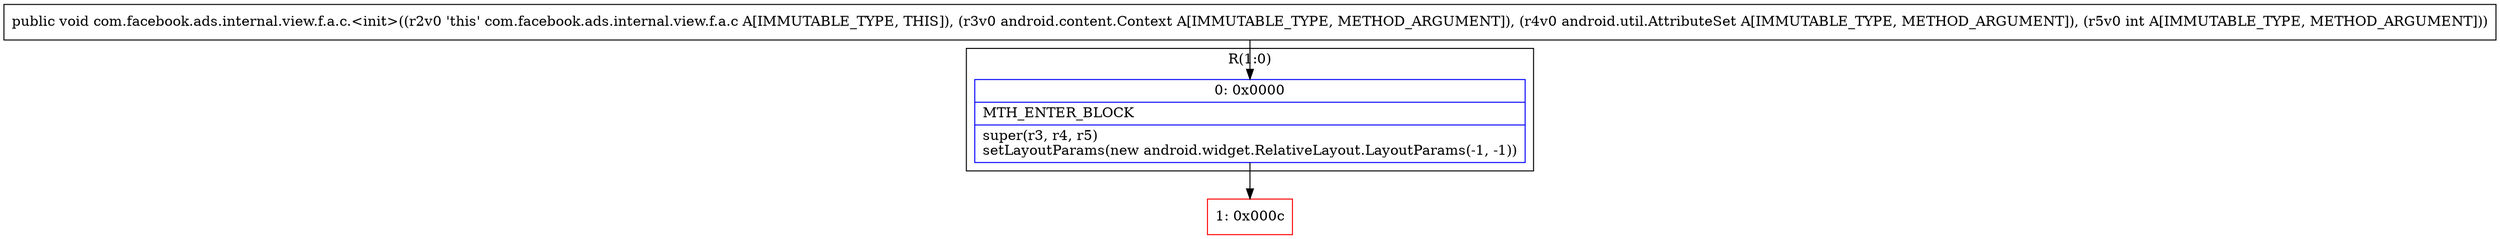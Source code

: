digraph "CFG forcom.facebook.ads.internal.view.f.a.c.\<init\>(Landroid\/content\/Context;Landroid\/util\/AttributeSet;I)V" {
subgraph cluster_Region_1747426474 {
label = "R(1:0)";
node [shape=record,color=blue];
Node_0 [shape=record,label="{0\:\ 0x0000|MTH_ENTER_BLOCK\l|super(r3, r4, r5)\lsetLayoutParams(new android.widget.RelativeLayout.LayoutParams(\-1, \-1))\l}"];
}
Node_1 [shape=record,color=red,label="{1\:\ 0x000c}"];
MethodNode[shape=record,label="{public void com.facebook.ads.internal.view.f.a.c.\<init\>((r2v0 'this' com.facebook.ads.internal.view.f.a.c A[IMMUTABLE_TYPE, THIS]), (r3v0 android.content.Context A[IMMUTABLE_TYPE, METHOD_ARGUMENT]), (r4v0 android.util.AttributeSet A[IMMUTABLE_TYPE, METHOD_ARGUMENT]), (r5v0 int A[IMMUTABLE_TYPE, METHOD_ARGUMENT])) }"];
MethodNode -> Node_0;
Node_0 -> Node_1;
}

